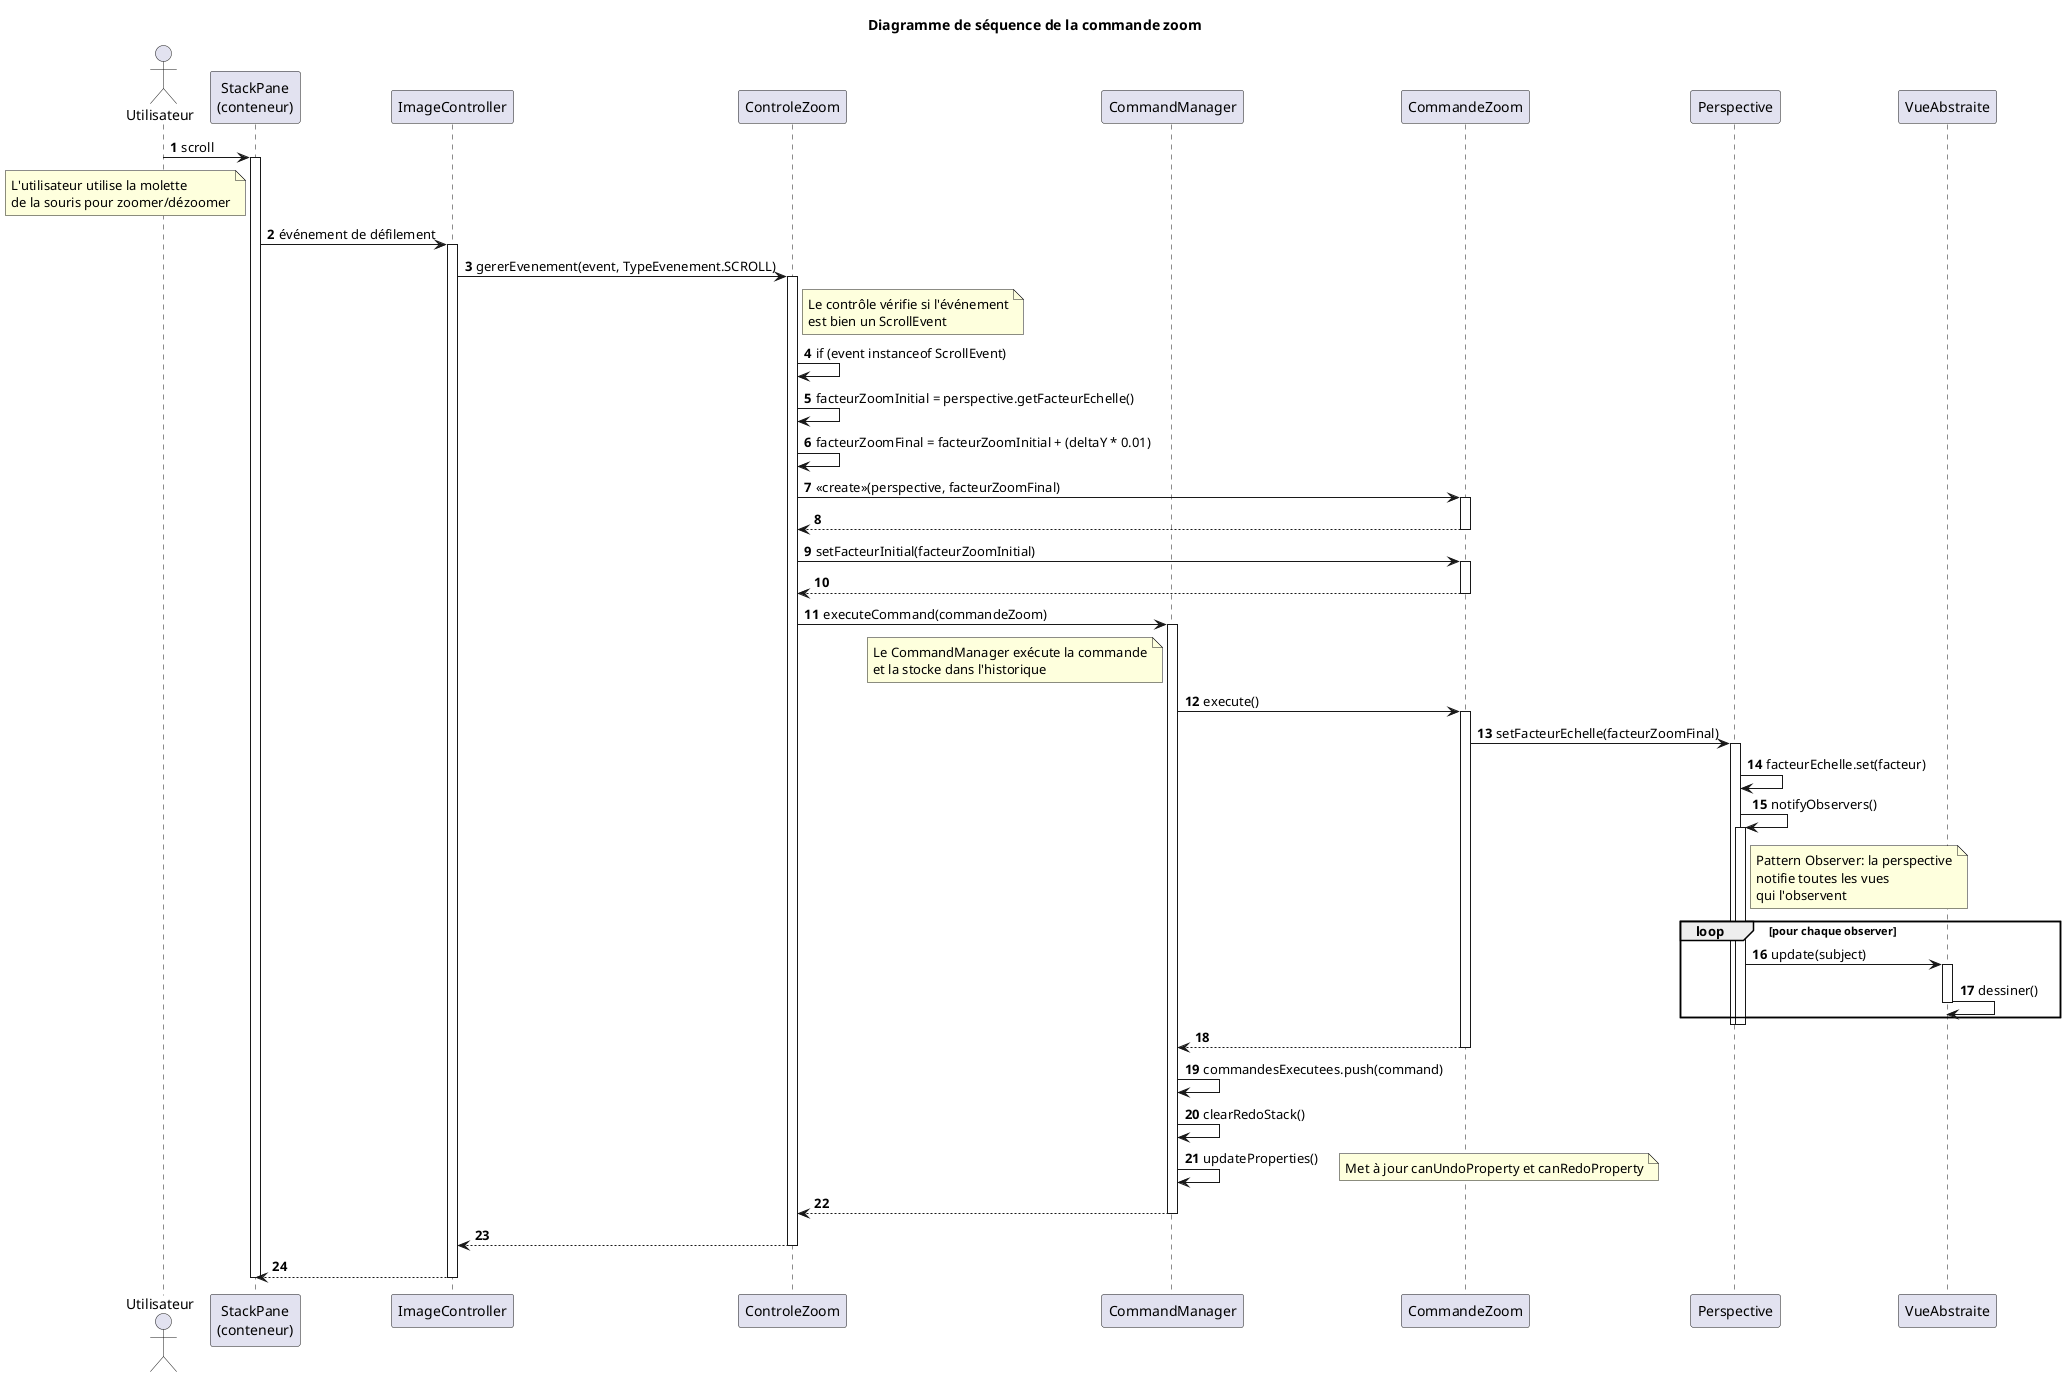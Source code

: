 @startuml
title Diagramme de séquence de la commande zoom
autonumber

actor Utilisateur
participant "StackPane\n(conteneur)" as Pane
participant "ImageController" as Controller
participant "ControleZoom" as Controle
participant "CommandManager" as CmdMgr
participant "CommandeZoom" as Cmd
participant "Perspective" as Model
participant "VueAbstraite" as Vue

Utilisateur -> Pane : scroll
activate Pane
    note left of Pane
        L'utilisateur utilise la molette
        de la souris pour zoomer/dézoomer
    end note

    Pane -> Controller : événement de défilement
    activate Controller
        Controller -> Controle : gererEvenement(event, TypeEvenement.SCROLL)
        activate Controle
            note right of Controle
                Le contrôle vérifie si l'événement
                est bien un ScrollEvent
            end note

            Controle -> Controle : if (event instanceof ScrollEvent)
            Controle -> Controle : facteurZoomInitial = perspective.getFacteurEchelle()
            Controle -> Controle : facteurZoomFinal = facteurZoomInitial + (deltaY * 0.01)

            Controle -> Cmd : <<create>>(perspective, facteurZoomFinal)
            activate Cmd
                Cmd --> Controle
            deactivate Cmd

            Controle -> Cmd : setFacteurInitial(facteurZoomInitial)
            activate Cmd
                Cmd --> Controle
            deactivate Cmd

            Controle -> CmdMgr : executeCommand(commandeZoom)
            activate CmdMgr
                note left of CmdMgr
                    Le CommandManager exécute la commande
                    et la stocke dans l'historique
                end note

                CmdMgr -> Cmd : execute()
                activate Cmd
                    Cmd -> Model : setFacteurEchelle(facteurZoomFinal)
                    activate Model
                        Model -> Model : facteurEchelle.set(facteur)
                        Model -> Model : notifyObservers()
                        activate Model
                            note right of Model
                                Pattern Observer: la perspective
                                notifie toutes les vues
                                qui l'observent
                            end note

                            loop pour chaque observer
                                Model -> Vue : update(subject)
                                activate Vue
                                    Vue -> Vue : dessiner()
                                deactivate Vue
                            end
                        deactivate Model
                    deactivate Model
                    Cmd --> CmdMgr
                deactivate Cmd

                CmdMgr -> CmdMgr : commandesExecutees.push(command)
                CmdMgr -> CmdMgr : clearRedoStack()
                CmdMgr -> CmdMgr : updateProperties()
                note right: Met à jour canUndoProperty et canRedoProperty
                CmdMgr --> Controle
            deactivate CmdMgr
            Controle --> Controller
        deactivate Controle
        Controller --> Pane
    deactivate Controller
deactivate Pane

@enduml